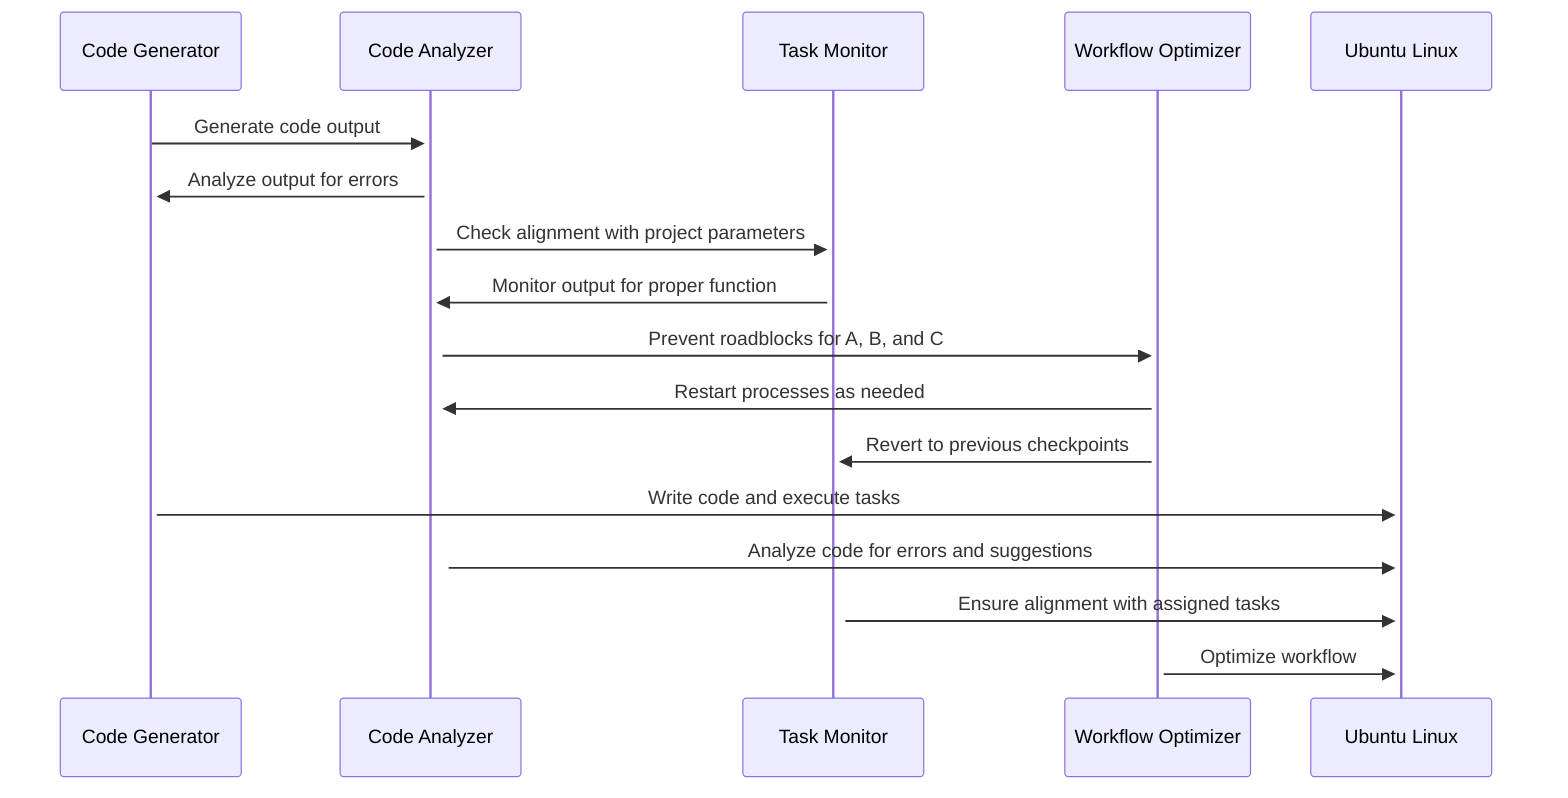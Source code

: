 sequenceDiagram
    participant A as Code Generator
    participant B as Code Analyzer
    participant C as Task Monitor
    participant D as Workflow Optimizer
    participant Target_Server as Ubuntu Linux

    A->>+B: Generate code output
    B->>+A: Analyze output for errors
    B->>+C: Check alignment with project parameters
    C->>+B: Monitor output for proper function
    B->>+D: Prevent roadblocks for A, B, and C
    D->>+B: Restart processes as needed
    D->>+C: Revert to previous checkpoints
    A->>+Target_Server: Write code and execute tasks
    B->>+Target_Server: Analyze code for errors and suggestions
    C->>+Target_Server: Ensure alignment with assigned tasks
    D->>+Target_Server: Optimize workflow